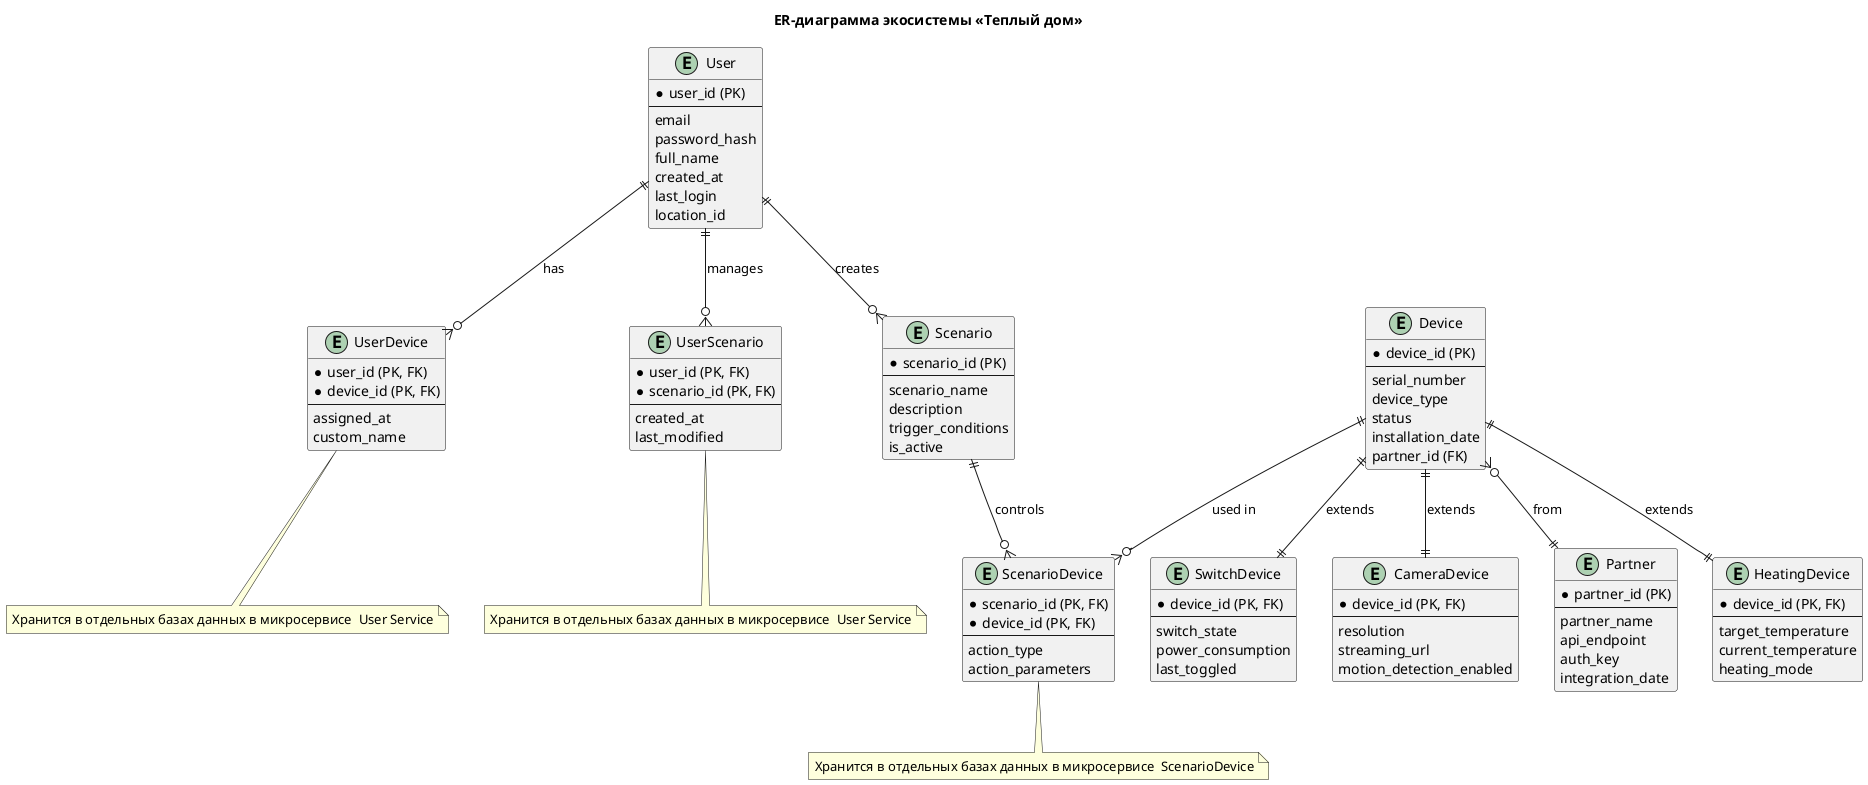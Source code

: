 @startuml

title ER-диаграмма экосистемы «Теплый дом»


entity User {
  *user_id (PK)
  --
  email
  password_hash
  full_name
  created_at
  last_login
  location_id
}

entity Device {
  *device_id (PK)
  --
  serial_number
  device_type
  status
  installation_date
  partner_id (FK)
}

entity Partner {
  *partner_id (PK)
  --
  partner_name
  api_endpoint
  auth_key
  integration_date
}

entity Scenario {
  *scenario_id (PK)
  --
  scenario_name
  description
  trigger_conditions
  is_active
}

entity UserDevice {
  *user_id (PK, FK)
  *device_id (PK, FK)
  --
  assigned_at
  custom_name
}

entity UserScenario {
  *user_id (PK, FK)
  *scenario_id (PK, FK)
  --
  created_at
  last_modified
}

entity ScenarioDevice {
  *scenario_id (PK, FK)
  *device_id (PK, FK)
  --
  action_type
  action_parameters
}

User ||--o{ UserDevice : "has"
User ||--o{ UserScenario : "manages"
Device }o--|| Partner : "from"
User ||--o{ Scenario : "creates"
Scenario ||--o{ ScenarioDevice : "controls"
Device ||--o{ ScenarioDevice : "used in"

entity HeatingDevice {
  *device_id (PK, FK)
  --
  target_temperature
  current_temperature
  heating_mode
}

entity SwitchDevice {
  *device_id (PK, FK)
  --
  switch_state
  power_consumption
  last_toggled
}

entity CameraDevice {
  *device_id (PK, FK)
  --
  resolution
  streaming_url
  motion_detection_enabled
}


note bottom of ScenarioDevice
  Хранится в отдельных базах данных в микросервисе  ScenarioDevice
end note

note bottom of UserDevice
  Хранится в отдельных базах данных в микросервисе  User Service
end note

note bottom of UserScenario
  Хранится в отдельных базах данных в микросервисе  User Service
end note

Device ||--|| HeatingDevice : extends
Device ||--|| SwitchDevice : extends
Device ||--|| CameraDevice : extends
@enduml
